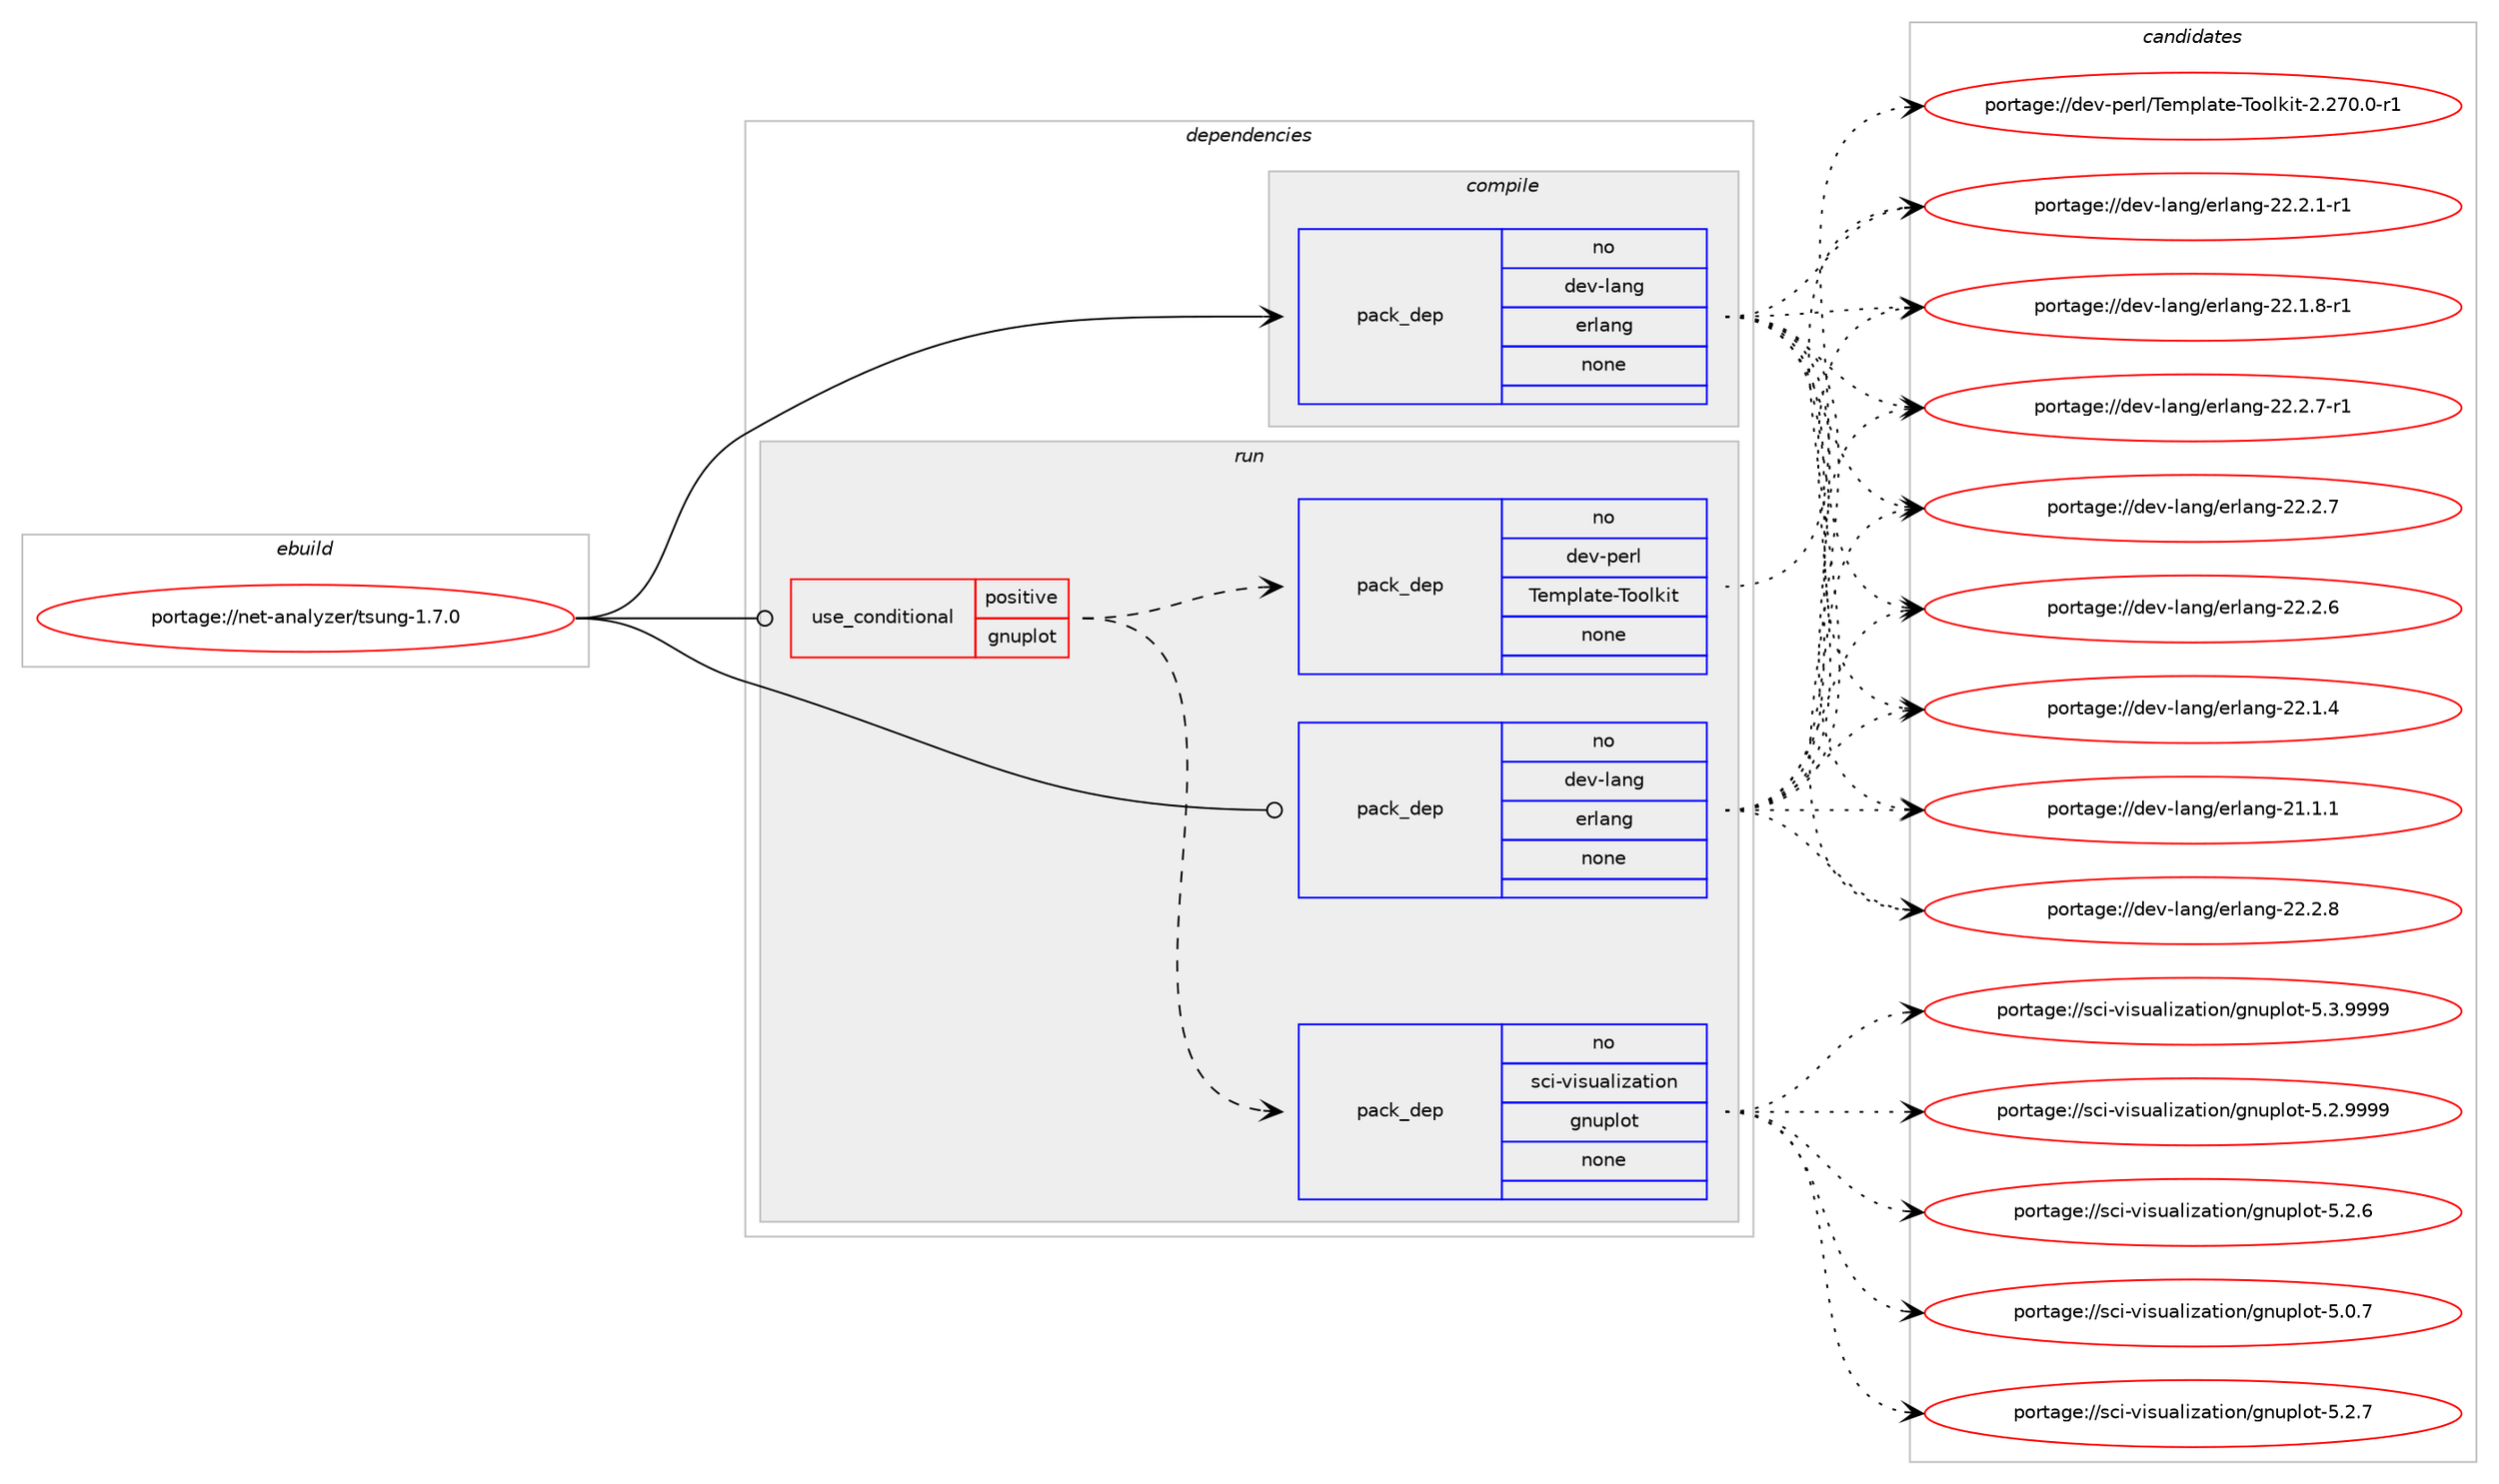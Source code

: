 digraph prolog {

# *************
# Graph options
# *************

newrank=true;
concentrate=true;
compound=true;
graph [rankdir=LR,fontname=Helvetica,fontsize=10,ranksep=1.5];#, ranksep=2.5, nodesep=0.2];
edge  [arrowhead=vee];
node  [fontname=Helvetica,fontsize=10];

# **********
# The ebuild
# **********

subgraph cluster_leftcol {
color=gray;
rank=same;
label=<<i>ebuild</i>>;
id [label="portage://net-analyzer/tsung-1.7.0", color=red, width=4, href="../net-analyzer/tsung-1.7.0.svg"];
}

# ****************
# The dependencies
# ****************

subgraph cluster_midcol {
color=gray;
label=<<i>dependencies</i>>;
subgraph cluster_compile {
fillcolor="#eeeeee";
style=filled;
label=<<i>compile</i>>;
subgraph pack51166 {
dependency65879 [label=<<TABLE BORDER="0" CELLBORDER="1" CELLSPACING="0" CELLPADDING="4" WIDTH="220"><TR><TD ROWSPAN="6" CELLPADDING="30">pack_dep</TD></TR><TR><TD WIDTH="110">no</TD></TR><TR><TD>dev-lang</TD></TR><TR><TD>erlang</TD></TR><TR><TD>none</TD></TR><TR><TD></TD></TR></TABLE>>, shape=none, color=blue];
}
id:e -> dependency65879:w [weight=20,style="solid",arrowhead="vee"];
}
subgraph cluster_compileandrun {
fillcolor="#eeeeee";
style=filled;
label=<<i>compile and run</i>>;
}
subgraph cluster_run {
fillcolor="#eeeeee";
style=filled;
label=<<i>run</i>>;
subgraph cond13443 {
dependency65880 [label=<<TABLE BORDER="0" CELLBORDER="1" CELLSPACING="0" CELLPADDING="4"><TR><TD ROWSPAN="3" CELLPADDING="10">use_conditional</TD></TR><TR><TD>positive</TD></TR><TR><TD>gnuplot</TD></TR></TABLE>>, shape=none, color=red];
subgraph pack51167 {
dependency65881 [label=<<TABLE BORDER="0" CELLBORDER="1" CELLSPACING="0" CELLPADDING="4" WIDTH="220"><TR><TD ROWSPAN="6" CELLPADDING="30">pack_dep</TD></TR><TR><TD WIDTH="110">no</TD></TR><TR><TD>sci-visualization</TD></TR><TR><TD>gnuplot</TD></TR><TR><TD>none</TD></TR><TR><TD></TD></TR></TABLE>>, shape=none, color=blue];
}
dependency65880:e -> dependency65881:w [weight=20,style="dashed",arrowhead="vee"];
subgraph pack51168 {
dependency65882 [label=<<TABLE BORDER="0" CELLBORDER="1" CELLSPACING="0" CELLPADDING="4" WIDTH="220"><TR><TD ROWSPAN="6" CELLPADDING="30">pack_dep</TD></TR><TR><TD WIDTH="110">no</TD></TR><TR><TD>dev-perl</TD></TR><TR><TD>Template-Toolkit</TD></TR><TR><TD>none</TD></TR><TR><TD></TD></TR></TABLE>>, shape=none, color=blue];
}
dependency65880:e -> dependency65882:w [weight=20,style="dashed",arrowhead="vee"];
}
id:e -> dependency65880:w [weight=20,style="solid",arrowhead="odot"];
subgraph pack51169 {
dependency65883 [label=<<TABLE BORDER="0" CELLBORDER="1" CELLSPACING="0" CELLPADDING="4" WIDTH="220"><TR><TD ROWSPAN="6" CELLPADDING="30">pack_dep</TD></TR><TR><TD WIDTH="110">no</TD></TR><TR><TD>dev-lang</TD></TR><TR><TD>erlang</TD></TR><TR><TD>none</TD></TR><TR><TD></TD></TR></TABLE>>, shape=none, color=blue];
}
id:e -> dependency65883:w [weight=20,style="solid",arrowhead="odot"];
}
}

# **************
# The candidates
# **************

subgraph cluster_choices {
rank=same;
color=gray;
label=<<i>candidates</i>>;

subgraph choice51166 {
color=black;
nodesep=1;
choice1001011184510897110103471011141089711010345505046504656 [label="portage://dev-lang/erlang-22.2.8", color=red, width=4,href="../dev-lang/erlang-22.2.8.svg"];
choice10010111845108971101034710111410897110103455050465046554511449 [label="portage://dev-lang/erlang-22.2.7-r1", color=red, width=4,href="../dev-lang/erlang-22.2.7-r1.svg"];
choice1001011184510897110103471011141089711010345505046504655 [label="portage://dev-lang/erlang-22.2.7", color=red, width=4,href="../dev-lang/erlang-22.2.7.svg"];
choice1001011184510897110103471011141089711010345505046504654 [label="portage://dev-lang/erlang-22.2.6", color=red, width=4,href="../dev-lang/erlang-22.2.6.svg"];
choice10010111845108971101034710111410897110103455050465046494511449 [label="portage://dev-lang/erlang-22.2.1-r1", color=red, width=4,href="../dev-lang/erlang-22.2.1-r1.svg"];
choice10010111845108971101034710111410897110103455050464946564511449 [label="portage://dev-lang/erlang-22.1.8-r1", color=red, width=4,href="../dev-lang/erlang-22.1.8-r1.svg"];
choice1001011184510897110103471011141089711010345505046494652 [label="portage://dev-lang/erlang-22.1.4", color=red, width=4,href="../dev-lang/erlang-22.1.4.svg"];
choice1001011184510897110103471011141089711010345504946494649 [label="portage://dev-lang/erlang-21.1.1", color=red, width=4,href="../dev-lang/erlang-21.1.1.svg"];
dependency65879:e -> choice1001011184510897110103471011141089711010345505046504656:w [style=dotted,weight="100"];
dependency65879:e -> choice10010111845108971101034710111410897110103455050465046554511449:w [style=dotted,weight="100"];
dependency65879:e -> choice1001011184510897110103471011141089711010345505046504655:w [style=dotted,weight="100"];
dependency65879:e -> choice1001011184510897110103471011141089711010345505046504654:w [style=dotted,weight="100"];
dependency65879:e -> choice10010111845108971101034710111410897110103455050465046494511449:w [style=dotted,weight="100"];
dependency65879:e -> choice10010111845108971101034710111410897110103455050464946564511449:w [style=dotted,weight="100"];
dependency65879:e -> choice1001011184510897110103471011141089711010345505046494652:w [style=dotted,weight="100"];
dependency65879:e -> choice1001011184510897110103471011141089711010345504946494649:w [style=dotted,weight="100"];
}
subgraph choice51167 {
color=black;
nodesep=1;
choice1159910545118105115117971081051229711610511111047103110117112108111116455346514657575757 [label="portage://sci-visualization/gnuplot-5.3.9999", color=red, width=4,href="../sci-visualization/gnuplot-5.3.9999.svg"];
choice1159910545118105115117971081051229711610511111047103110117112108111116455346504657575757 [label="portage://sci-visualization/gnuplot-5.2.9999", color=red, width=4,href="../sci-visualization/gnuplot-5.2.9999.svg"];
choice1159910545118105115117971081051229711610511111047103110117112108111116455346504655 [label="portage://sci-visualization/gnuplot-5.2.7", color=red, width=4,href="../sci-visualization/gnuplot-5.2.7.svg"];
choice1159910545118105115117971081051229711610511111047103110117112108111116455346504654 [label="portage://sci-visualization/gnuplot-5.2.6", color=red, width=4,href="../sci-visualization/gnuplot-5.2.6.svg"];
choice1159910545118105115117971081051229711610511111047103110117112108111116455346484655 [label="portage://sci-visualization/gnuplot-5.0.7", color=red, width=4,href="../sci-visualization/gnuplot-5.0.7.svg"];
dependency65881:e -> choice1159910545118105115117971081051229711610511111047103110117112108111116455346514657575757:w [style=dotted,weight="100"];
dependency65881:e -> choice1159910545118105115117971081051229711610511111047103110117112108111116455346504657575757:w [style=dotted,weight="100"];
dependency65881:e -> choice1159910545118105115117971081051229711610511111047103110117112108111116455346504655:w [style=dotted,weight="100"];
dependency65881:e -> choice1159910545118105115117971081051229711610511111047103110117112108111116455346504654:w [style=dotted,weight="100"];
dependency65881:e -> choice1159910545118105115117971081051229711610511111047103110117112108111116455346484655:w [style=dotted,weight="100"];
}
subgraph choice51168 {
color=black;
nodesep=1;
choice10010111845112101114108478410110911210897116101458411111110810710511645504650554846484511449 [label="portage://dev-perl/Template-Toolkit-2.270.0-r1", color=red, width=4,href="../dev-perl/Template-Toolkit-2.270.0-r1.svg"];
dependency65882:e -> choice10010111845112101114108478410110911210897116101458411111110810710511645504650554846484511449:w [style=dotted,weight="100"];
}
subgraph choice51169 {
color=black;
nodesep=1;
choice1001011184510897110103471011141089711010345505046504656 [label="portage://dev-lang/erlang-22.2.8", color=red, width=4,href="../dev-lang/erlang-22.2.8.svg"];
choice10010111845108971101034710111410897110103455050465046554511449 [label="portage://dev-lang/erlang-22.2.7-r1", color=red, width=4,href="../dev-lang/erlang-22.2.7-r1.svg"];
choice1001011184510897110103471011141089711010345505046504655 [label="portage://dev-lang/erlang-22.2.7", color=red, width=4,href="../dev-lang/erlang-22.2.7.svg"];
choice1001011184510897110103471011141089711010345505046504654 [label="portage://dev-lang/erlang-22.2.6", color=red, width=4,href="../dev-lang/erlang-22.2.6.svg"];
choice10010111845108971101034710111410897110103455050465046494511449 [label="portage://dev-lang/erlang-22.2.1-r1", color=red, width=4,href="../dev-lang/erlang-22.2.1-r1.svg"];
choice10010111845108971101034710111410897110103455050464946564511449 [label="portage://dev-lang/erlang-22.1.8-r1", color=red, width=4,href="../dev-lang/erlang-22.1.8-r1.svg"];
choice1001011184510897110103471011141089711010345505046494652 [label="portage://dev-lang/erlang-22.1.4", color=red, width=4,href="../dev-lang/erlang-22.1.4.svg"];
choice1001011184510897110103471011141089711010345504946494649 [label="portage://dev-lang/erlang-21.1.1", color=red, width=4,href="../dev-lang/erlang-21.1.1.svg"];
dependency65883:e -> choice1001011184510897110103471011141089711010345505046504656:w [style=dotted,weight="100"];
dependency65883:e -> choice10010111845108971101034710111410897110103455050465046554511449:w [style=dotted,weight="100"];
dependency65883:e -> choice1001011184510897110103471011141089711010345505046504655:w [style=dotted,weight="100"];
dependency65883:e -> choice1001011184510897110103471011141089711010345505046504654:w [style=dotted,weight="100"];
dependency65883:e -> choice10010111845108971101034710111410897110103455050465046494511449:w [style=dotted,weight="100"];
dependency65883:e -> choice10010111845108971101034710111410897110103455050464946564511449:w [style=dotted,weight="100"];
dependency65883:e -> choice1001011184510897110103471011141089711010345505046494652:w [style=dotted,weight="100"];
dependency65883:e -> choice1001011184510897110103471011141089711010345504946494649:w [style=dotted,weight="100"];
}
}

}

